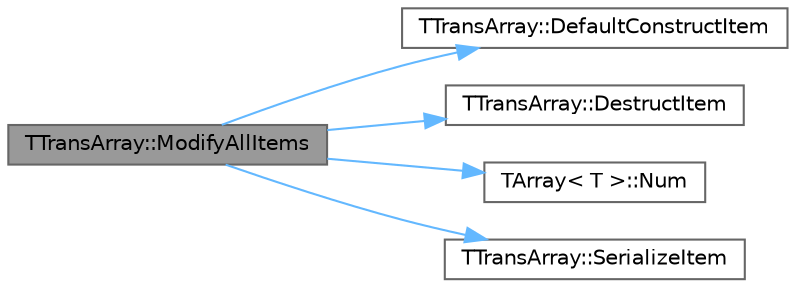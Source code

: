digraph "TTransArray::ModifyAllItems"
{
 // INTERACTIVE_SVG=YES
 // LATEX_PDF_SIZE
  bgcolor="transparent";
  edge [fontname=Helvetica,fontsize=10,labelfontname=Helvetica,labelfontsize=10];
  node [fontname=Helvetica,fontsize=10,shape=box,height=0.2,width=0.4];
  rankdir="LR";
  Node1 [id="Node000001",label="TTransArray::ModifyAllItems",height=0.2,width=0.4,color="gray40", fillcolor="grey60", style="filled", fontcolor="black",tooltip=" "];
  Node1 -> Node2 [id="edge1_Node000001_Node000002",color="steelblue1",style="solid",tooltip=" "];
  Node2 [id="Node000002",label="TTransArray::DefaultConstructItem",height=0.2,width=0.4,color="grey40", fillcolor="white", style="filled",URL="$df/d41/classTTransArray.html#a9f7a62cad197576d82c75f2ecad5a6d4",tooltip=" "];
  Node1 -> Node3 [id="edge2_Node000001_Node000003",color="steelblue1",style="solid",tooltip=" "];
  Node3 [id="Node000003",label="TTransArray::DestructItem",height=0.2,width=0.4,color="grey40", fillcolor="white", style="filled",URL="$df/d41/classTTransArray.html#a2d3fd6c851c4a019b596d3de970a6acc",tooltip=" "];
  Node1 -> Node4 [id="edge3_Node000001_Node000004",color="steelblue1",style="solid",tooltip=" "];
  Node4 [id="Node000004",label="TArray\< T \>::Num",height=0.2,width=0.4,color="grey40", fillcolor="white", style="filled",URL="$d4/d52/classTArray.html#adcbf9ca48677a9c0c3830cd862dd40d8",tooltip=" "];
  Node1 -> Node5 [id="edge4_Node000001_Node000005",color="steelblue1",style="solid",tooltip=" "];
  Node5 [id="Node000005",label="TTransArray::SerializeItem",height=0.2,width=0.4,color="grey40", fillcolor="white", style="filled",URL="$df/d41/classTTransArray.html#a009e63e9e87a457c4c7cf9dedf5183f7",tooltip=" "];
}
